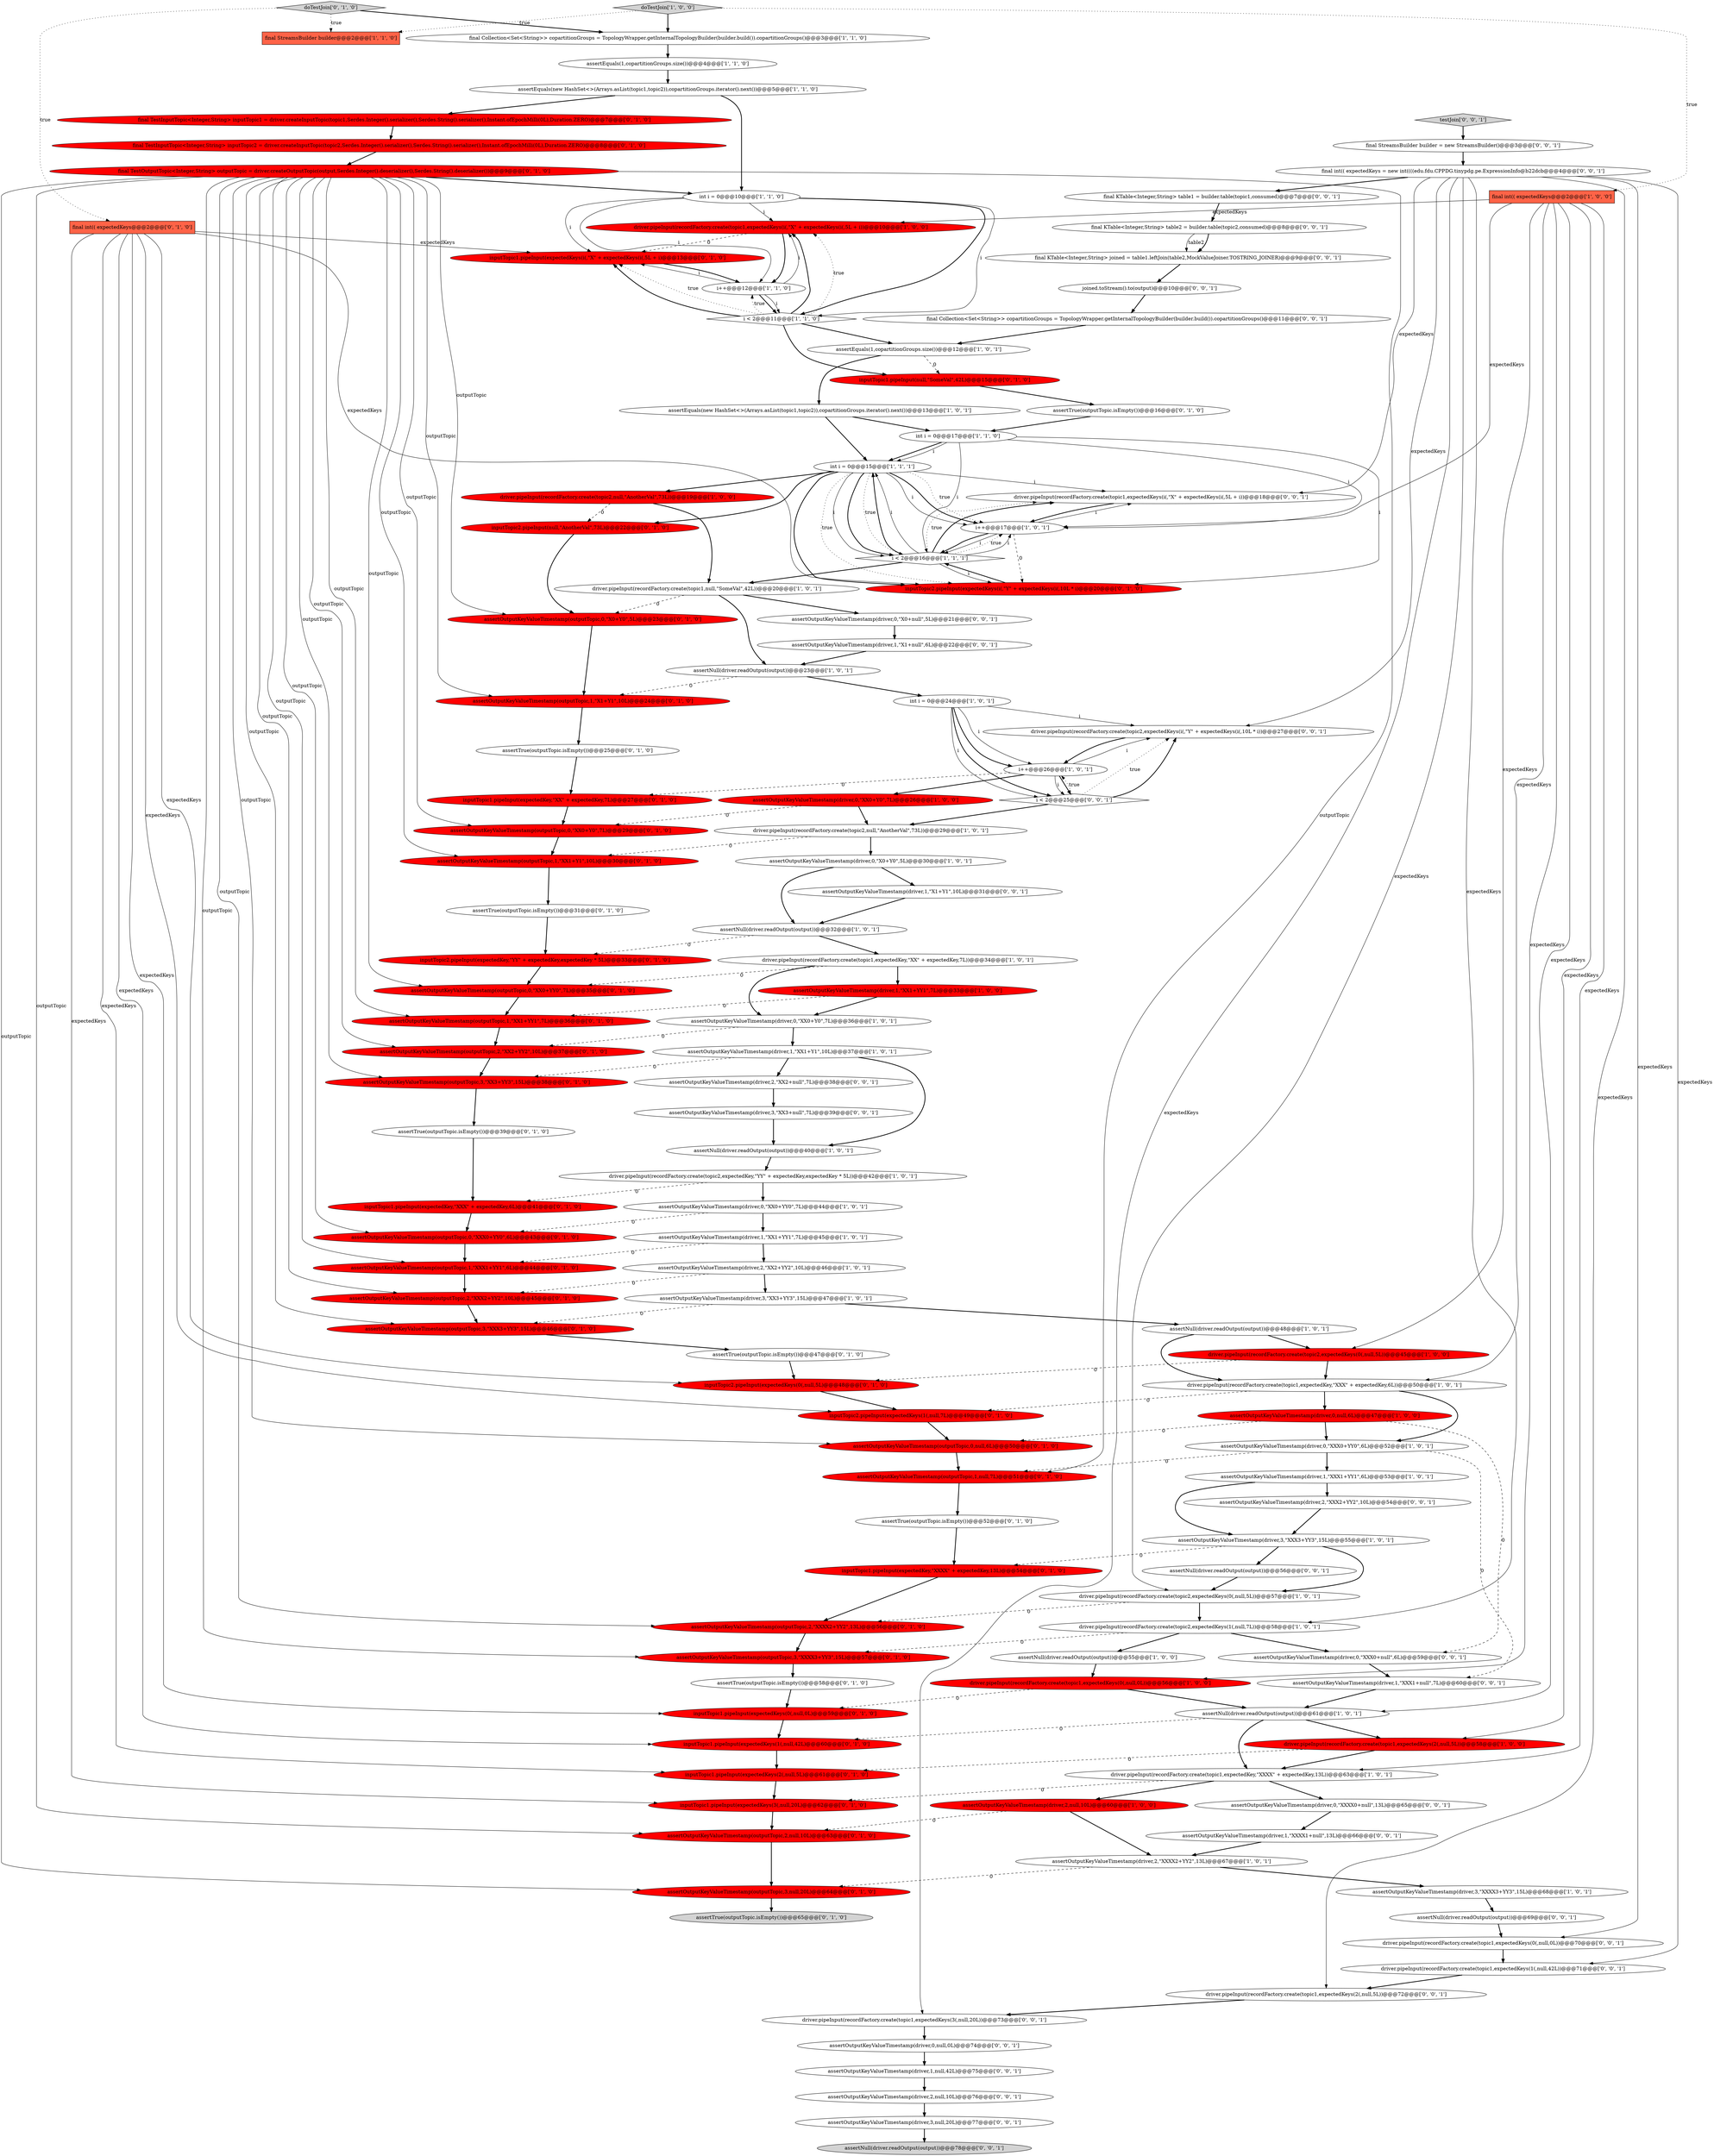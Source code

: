 digraph {
34 [style = filled, label = "assertOutputKeyValueTimestamp(driver,1,\"XX1+YY1\",7L)@@@45@@@['1', '0', '1']", fillcolor = white, shape = ellipse image = "AAA0AAABBB1BBB"];
35 [style = filled, label = "int i = 0@@@24@@@['1', '0', '1']", fillcolor = white, shape = ellipse image = "AAA0AAABBB1BBB"];
70 [style = filled, label = "assertOutputKeyValueTimestamp(outputTopic,1,null,7L)@@@51@@@['0', '1', '0']", fillcolor = red, shape = ellipse image = "AAA1AAABBB2BBB"];
124 [style = filled, label = "assertNull(driver.readOutput(output))@@@69@@@['0', '0', '1']", fillcolor = white, shape = ellipse image = "AAA0AAABBB3BBB"];
18 [style = filled, label = "assertNull(driver.readOutput(output))@@@32@@@['1', '0', '1']", fillcolor = white, shape = ellipse image = "AAA0AAABBB1BBB"];
92 [style = filled, label = "assertTrue(outputTopic.isEmpty())@@@39@@@['0', '1', '0']", fillcolor = white, shape = ellipse image = "AAA0AAABBB2BBB"];
31 [style = filled, label = "assertOutputKeyValueTimestamp(driver,0,\"XX0+Y0\",7L)@@@36@@@['1', '0', '1']", fillcolor = white, shape = ellipse image = "AAA0AAABBB1BBB"];
127 [style = filled, label = "assertOutputKeyValueTimestamp(driver,1,\"X1+null\",6L)@@@22@@@['0', '0', '1']", fillcolor = white, shape = ellipse image = "AAA0AAABBB3BBB"];
96 [style = filled, label = "assertTrue(outputTopic.isEmpty())@@@52@@@['0', '1', '0']", fillcolor = white, shape = ellipse image = "AAA0AAABBB2BBB"];
98 [style = filled, label = "final KTable<Integer,String> joined = table1.leftJoin(table2,MockValueJoiner.TOSTRING_JOINER)@@@9@@@['0', '0', '1']", fillcolor = white, shape = ellipse image = "AAA0AAABBB3BBB"];
44 [style = filled, label = "driver.pipeInput(recordFactory.create(topic1,expectedKeys(i(,\"X\" + expectedKeys(i(,5L + i))@@@10@@@['1', '0', '0']", fillcolor = red, shape = ellipse image = "AAA1AAABBB1BBB"];
32 [style = filled, label = "int i = 0@@@15@@@['1', '1', '1']", fillcolor = white, shape = ellipse image = "AAA0AAABBB1BBB"];
120 [style = filled, label = "joined.toStream().to(output)@@@10@@@['0', '0', '1']", fillcolor = white, shape = ellipse image = "AAA0AAABBB3BBB"];
101 [style = filled, label = "assertOutputKeyValueTimestamp(driver,0,\"XXX0+null\",6L)@@@59@@@['0', '0', '1']", fillcolor = white, shape = ellipse image = "AAA0AAABBB3BBB"];
50 [style = filled, label = "assertEquals(new HashSet<>(Arrays.asList(topic1,topic2)),copartitionGroups.iterator().next())@@@5@@@['1', '1', '0']", fillcolor = white, shape = ellipse image = "AAA0AAABBB1BBB"];
105 [style = filled, label = "final StreamsBuilder builder = new StreamsBuilder()@@@3@@@['0', '0', '1']", fillcolor = white, shape = ellipse image = "AAA0AAABBB3BBB"];
10 [style = filled, label = "assertEquals(1,copartitionGroups.size())@@@4@@@['1', '1', '0']", fillcolor = white, shape = ellipse image = "AAA0AAABBB1BBB"];
23 [style = filled, label = "driver.pipeInput(recordFactory.create(topic2,expectedKeys(0(,null,5L))@@@45@@@['1', '0', '0']", fillcolor = red, shape = ellipse image = "AAA1AAABBB1BBB"];
53 [style = filled, label = "inputTopic1.pipeInput(expectedKeys(i(,\"X\" + expectedKeys(i(,5L + i)@@@13@@@['0', '1', '0']", fillcolor = red, shape = ellipse image = "AAA1AAABBB2BBB"];
113 [style = filled, label = "assertOutputKeyValueTimestamp(driver,2,null,10L)@@@76@@@['0', '0', '1']", fillcolor = white, shape = ellipse image = "AAA0AAABBB3BBB"];
80 [style = filled, label = "inputTopic2.pipeInput(expectedKey,\"YY\" + expectedKey,expectedKey * 5L)@@@33@@@['0', '1', '0']", fillcolor = red, shape = ellipse image = "AAA1AAABBB2BBB"];
112 [style = filled, label = "assertOutputKeyValueTimestamp(driver,1,\"X1+Y1\",10L)@@@31@@@['0', '0', '1']", fillcolor = white, shape = ellipse image = "AAA0AAABBB3BBB"];
17 [style = filled, label = "driver.pipeInput(recordFactory.create(topic2,expectedKeys(0(,null,5L))@@@57@@@['1', '0', '1']", fillcolor = white, shape = ellipse image = "AAA0AAABBB1BBB"];
16 [style = filled, label = "assertOutputKeyValueTimestamp(driver,0,null,6L)@@@47@@@['1', '0', '0']", fillcolor = red, shape = ellipse image = "AAA1AAABBB1BBB"];
64 [style = filled, label = "assertTrue(outputTopic.isEmpty())@@@16@@@['0', '1', '0']", fillcolor = white, shape = ellipse image = "AAA0AAABBB2BBB"];
107 [style = filled, label = "assertOutputKeyValueTimestamp(driver,0,null,0L)@@@74@@@['0', '0', '1']", fillcolor = white, shape = ellipse image = "AAA0AAABBB3BBB"];
7 [style = filled, label = "int i = 0@@@17@@@['1', '1', '0']", fillcolor = white, shape = ellipse image = "AAA0AAABBB1BBB"];
119 [style = filled, label = "driver.pipeInput(recordFactory.create(topic2,expectedKeys(i(,\"Y\" + expectedKeys(i(,10L * i))@@@27@@@['0', '0', '1']", fillcolor = white, shape = ellipse image = "AAA0AAABBB3BBB"];
60 [style = filled, label = "assertOutputKeyValueTimestamp(outputTopic,3,\"XXX3+YY3\",15L)@@@46@@@['0', '1', '0']", fillcolor = red, shape = ellipse image = "AAA1AAABBB2BBB"];
115 [style = filled, label = "assertOutputKeyValueTimestamp(driver,1,\"XXX1+null\",7L)@@@60@@@['0', '0', '1']", fillcolor = white, shape = ellipse image = "AAA0AAABBB3BBB"];
1 [style = filled, label = "doTestJoin['1', '0', '0']", fillcolor = lightgray, shape = diamond image = "AAA0AAABBB1BBB"];
36 [style = filled, label = "assertOutputKeyValueTimestamp(driver,0,\"XX0+Y0\",7L)@@@26@@@['1', '0', '0']", fillcolor = red, shape = ellipse image = "AAA1AAABBB1BBB"];
94 [style = filled, label = "assertOutputKeyValueTimestamp(outputTopic,1,\"XXX1+YY1\",6L)@@@44@@@['0', '1', '0']", fillcolor = red, shape = ellipse image = "AAA1AAABBB2BBB"];
99 [style = filled, label = "final KTable<Integer,String> table2 = builder.table(topic2,consumed)@@@8@@@['0', '0', '1']", fillcolor = white, shape = ellipse image = "AAA0AAABBB3BBB"];
66 [style = filled, label = "final TestOutputTopic<Integer,String> outputTopic = driver.createOutputTopic(output,Serdes.Integer().deserializer(),Serdes.String().deserializer())@@@9@@@['0', '1', '0']", fillcolor = red, shape = ellipse image = "AAA1AAABBB2BBB"];
87 [style = filled, label = "inputTopic1.pipeInput(expectedKey,\"XX\" + expectedKey,7L)@@@27@@@['0', '1', '0']", fillcolor = red, shape = ellipse image = "AAA1AAABBB2BBB"];
26 [style = filled, label = "driver.pipeInput(recordFactory.create(topic1,expectedKeys(2(,null,5L))@@@58@@@['1', '0', '0']", fillcolor = red, shape = ellipse image = "AAA1AAABBB1BBB"];
30 [style = filled, label = "assertEquals(1,copartitionGroups.size())@@@12@@@['1', '0', '1']", fillcolor = white, shape = ellipse image = "AAA0AAABBB1BBB"];
104 [style = filled, label = "assertOutputKeyValueTimestamp(driver,0,\"XXXX0+null\",13L)@@@65@@@['0', '0', '1']", fillcolor = white, shape = ellipse image = "AAA0AAABBB3BBB"];
13 [style = filled, label = "assertOutputKeyValueTimestamp(driver,3,\"XXXX3+YY3\",15L)@@@68@@@['1', '0', '1']", fillcolor = white, shape = ellipse image = "AAA0AAABBB1BBB"];
90 [style = filled, label = "assertOutputKeyValueTimestamp(outputTopic,0,\"XX0+YY0\",7L)@@@35@@@['0', '1', '0']", fillcolor = red, shape = ellipse image = "AAA1AAABBB2BBB"];
114 [style = filled, label = "final KTable<Integer,String> table1 = builder.table(topic1,consumed)@@@7@@@['0', '0', '1']", fillcolor = white, shape = ellipse image = "AAA0AAABBB3BBB"];
5 [style = filled, label = "i++@@@26@@@['1', '0', '1']", fillcolor = white, shape = ellipse image = "AAA0AAABBB1BBB"];
93 [style = filled, label = "inputTopic1.pipeInput(expectedKeys(2(,null,5L)@@@61@@@['0', '1', '0']", fillcolor = red, shape = ellipse image = "AAA1AAABBB2BBB"];
68 [style = filled, label = "assertOutputKeyValueTimestamp(outputTopic,1,\"XX1+YY1\",7L)@@@36@@@['0', '1', '0']", fillcolor = red, shape = ellipse image = "AAA1AAABBB2BBB"];
24 [style = filled, label = "assertOutputKeyValueTimestamp(driver,3,\"XXX3+YY3\",15L)@@@55@@@['1', '0', '1']", fillcolor = white, shape = ellipse image = "AAA0AAABBB1BBB"];
82 [style = filled, label = "inputTopic2.pipeInput(expectedKeys(1(,null,7L)@@@49@@@['0', '1', '0']", fillcolor = red, shape = ellipse image = "AAA1AAABBB2BBB"];
48 [style = filled, label = "i++@@@12@@@['1', '1', '0']", fillcolor = white, shape = ellipse image = "AAA0AAABBB1BBB"];
106 [style = filled, label = "assertNull(driver.readOutput(output))@@@78@@@['0', '0', '1']", fillcolor = lightgray, shape = ellipse image = "AAA0AAABBB3BBB"];
25 [style = filled, label = "driver.pipeInput(recordFactory.create(topic1,expectedKeys(0(,null,0L))@@@56@@@['1', '0', '0']", fillcolor = red, shape = ellipse image = "AAA1AAABBB1BBB"];
47 [style = filled, label = "assertNull(driver.readOutput(output))@@@23@@@['1', '0', '1']", fillcolor = white, shape = ellipse image = "AAA0AAABBB1BBB"];
84 [style = filled, label = "assertTrue(outputTopic.isEmpty())@@@47@@@['0', '1', '0']", fillcolor = white, shape = ellipse image = "AAA0AAABBB2BBB"];
118 [style = filled, label = "assertOutputKeyValueTimestamp(driver,2,\"XX2+null\",7L)@@@38@@@['0', '0', '1']", fillcolor = white, shape = ellipse image = "AAA0AAABBB3BBB"];
110 [style = filled, label = "final Collection<Set<String>> copartitionGroups = TopologyWrapper.getInternalTopologyBuilder(builder.build()).copartitionGroups()@@@11@@@['0', '0', '1']", fillcolor = white, shape = ellipse image = "AAA0AAABBB3BBB"];
89 [style = filled, label = "assertOutputKeyValueTimestamp(outputTopic,2,\"XXX2+YY2\",10L)@@@45@@@['0', '1', '0']", fillcolor = red, shape = ellipse image = "AAA1AAABBB2BBB"];
122 [style = filled, label = "driver.pipeInput(recordFactory.create(topic1,expectedKeys(2(,null,5L))@@@72@@@['0', '0', '1']", fillcolor = white, shape = ellipse image = "AAA0AAABBB3BBB"];
0 [style = filled, label = "driver.pipeInput(recordFactory.create(topic1,expectedKey,\"XXX\" + expectedKey,6L))@@@50@@@['1', '0', '1']", fillcolor = white, shape = ellipse image = "AAA0AAABBB1BBB"];
58 [style = filled, label = "inputTopic1.pipeInput(expectedKeys(3(,null,20L)@@@62@@@['0', '1', '0']", fillcolor = red, shape = ellipse image = "AAA1AAABBB2BBB"];
14 [style = filled, label = "assertEquals(new HashSet<>(Arrays.asList(topic1,topic2)),copartitionGroups.iterator().next())@@@13@@@['1', '0', '1']", fillcolor = white, shape = ellipse image = "AAA0AAABBB1BBB"];
72 [style = filled, label = "doTestJoin['0', '1', '0']", fillcolor = lightgray, shape = diamond image = "AAA0AAABBB2BBB"];
9 [style = filled, label = "driver.pipeInput(recordFactory.create(topic1,expectedKey,\"XX\" + expectedKey,7L))@@@34@@@['1', '0', '1']", fillcolor = white, shape = ellipse image = "AAA0AAABBB1BBB"];
74 [style = filled, label = "assertOutputKeyValueTimestamp(outputTopic,2,null,10L)@@@63@@@['0', '1', '0']", fillcolor = red, shape = ellipse image = "AAA1AAABBB2BBB"];
65 [style = filled, label = "assertOutputKeyValueTimestamp(outputTopic,0,\"X0+Y0\",5L)@@@23@@@['0', '1', '0']", fillcolor = red, shape = ellipse image = "AAA1AAABBB2BBB"];
102 [style = filled, label = "i < 2@@@25@@@['0', '0', '1']", fillcolor = white, shape = diamond image = "AAA0AAABBB3BBB"];
86 [style = filled, label = "assertTrue(outputTopic.isEmpty())@@@25@@@['0', '1', '0']", fillcolor = white, shape = ellipse image = "AAA0AAABBB2BBB"];
12 [style = filled, label = "assertOutputKeyValueTimestamp(driver,3,\"XX3+YY3\",15L)@@@47@@@['1', '0', '1']", fillcolor = white, shape = ellipse image = "AAA0AAABBB1BBB"];
4 [style = filled, label = "driver.pipeInput(recordFactory.create(topic1,null,\"SomeVal\",42L))@@@20@@@['1', '0', '1']", fillcolor = white, shape = ellipse image = "AAA0AAABBB1BBB"];
39 [style = filled, label = "assertOutputKeyValueTimestamp(driver,2,\"XX2+YY2\",10L)@@@46@@@['1', '0', '1']", fillcolor = white, shape = ellipse image = "AAA0AAABBB1BBB"];
83 [style = filled, label = "assertOutputKeyValueTimestamp(outputTopic,0,\"XXX0+YY0\",6L)@@@43@@@['0', '1', '0']", fillcolor = red, shape = ellipse image = "AAA1AAABBB2BBB"];
3 [style = filled, label = "assertNull(driver.readOutput(output))@@@40@@@['1', '0', '1']", fillcolor = white, shape = ellipse image = "AAA0AAABBB1BBB"];
76 [style = filled, label = "assertTrue(outputTopic.isEmpty())@@@65@@@['0', '1', '0']", fillcolor = lightgray, shape = ellipse image = "AAA0AAABBB2BBB"];
121 [style = filled, label = "driver.pipeInput(recordFactory.create(topic1,expectedKeys(0(,null,0L))@@@70@@@['0', '0', '1']", fillcolor = white, shape = ellipse image = "AAA0AAABBB3BBB"];
49 [style = filled, label = "i < 2@@@11@@@['1', '1', '0']", fillcolor = white, shape = diamond image = "AAA0AAABBB1BBB"];
51 [style = filled, label = "driver.pipeInput(recordFactory.create(topic2,null,\"AnotherVal\",73L))@@@19@@@['1', '0', '0']", fillcolor = red, shape = ellipse image = "AAA1AAABBB1BBB"];
117 [style = filled, label = "assertOutputKeyValueTimestamp(driver,1,\"XXXX1+null\",13L)@@@66@@@['0', '0', '1']", fillcolor = white, shape = ellipse image = "AAA0AAABBB3BBB"];
116 [style = filled, label = "assertOutputKeyValueTimestamp(driver,0,\"X0+null\",5L)@@@21@@@['0', '0', '1']", fillcolor = white, shape = ellipse image = "AAA0AAABBB3BBB"];
29 [style = filled, label = "assertOutputKeyValueTimestamp(driver,0,\"X0+Y0\",5L)@@@30@@@['1', '0', '1']", fillcolor = white, shape = ellipse image = "AAA0AAABBB1BBB"];
37 [style = filled, label = "assertOutputKeyValueTimestamp(driver,2,\"XXXX2+YY2\",13L)@@@67@@@['1', '0', '1']", fillcolor = white, shape = ellipse image = "AAA0AAABBB1BBB"];
41 [style = filled, label = "driver.pipeInput(recordFactory.create(topic2,null,\"AnotherVal\",73L))@@@29@@@['1', '0', '1']", fillcolor = white, shape = ellipse image = "AAA0AAABBB1BBB"];
40 [style = filled, label = "assertNull(driver.readOutput(output))@@@61@@@['1', '0', '1']", fillcolor = white, shape = ellipse image = "AAA0AAABBB1BBB"];
77 [style = filled, label = "assertTrue(outputTopic.isEmpty())@@@58@@@['0', '1', '0']", fillcolor = white, shape = ellipse image = "AAA0AAABBB2BBB"];
109 [style = filled, label = "assertOutputKeyValueTimestamp(driver,2,\"XXX2+YY2\",10L)@@@54@@@['0', '0', '1']", fillcolor = white, shape = ellipse image = "AAA0AAABBB3BBB"];
8 [style = filled, label = "assertOutputKeyValueTimestamp(driver,2,null,10L)@@@60@@@['1', '0', '0']", fillcolor = red, shape = ellipse image = "AAA1AAABBB1BBB"];
126 [style = filled, label = "driver.pipeInput(recordFactory.create(topic1,expectedKeys(i(,\"X\" + expectedKeys(i(,5L + i))@@@18@@@['0', '0', '1']", fillcolor = white, shape = ellipse image = "AAA0AAABBB3BBB"];
128 [style = filled, label = "final int(( expectedKeys = new int((((edu.fdu.CPPDG.tinypdg.pe.ExpressionInfo@b22dcb@@@4@@@['0', '0', '1']", fillcolor = white, shape = ellipse image = "AAA0AAABBB3BBB"];
81 [style = filled, label = "assertOutputKeyValueTimestamp(outputTopic,1,\"XX1+Y1\",10L)@@@30@@@['0', '1', '0']", fillcolor = red, shape = ellipse image = "AAA1AAABBB2BBB"];
103 [style = filled, label = "assertNull(driver.readOutput(output))@@@56@@@['0', '0', '1']", fillcolor = white, shape = ellipse image = "AAA0AAABBB3BBB"];
71 [style = filled, label = "assertOutputKeyValueTimestamp(outputTopic,0,\"XX0+Y0\",7L)@@@29@@@['0', '1', '0']", fillcolor = red, shape = ellipse image = "AAA1AAABBB2BBB"];
85 [style = filled, label = "inputTopic2.pipeInput(expectedKeys(0(,null,5L)@@@48@@@['0', '1', '0']", fillcolor = red, shape = ellipse image = "AAA1AAABBB2BBB"];
22 [style = filled, label = "final int(( expectedKeys@@@2@@@['1', '0', '0']", fillcolor = tomato, shape = box image = "AAA0AAABBB1BBB"];
79 [style = filled, label = "inputTopic1.pipeInput(expectedKeys(1(,null,42L)@@@60@@@['0', '1', '0']", fillcolor = red, shape = ellipse image = "AAA1AAABBB2BBB"];
108 [style = filled, label = "assertOutputKeyValueTimestamp(driver,1,null,42L)@@@75@@@['0', '0', '1']", fillcolor = white, shape = ellipse image = "AAA0AAABBB3BBB"];
20 [style = filled, label = "driver.pipeInput(recordFactory.create(topic1,expectedKey,\"XXXX\" + expectedKey,13L))@@@63@@@['1', '0', '1']", fillcolor = white, shape = ellipse image = "AAA0AAABBB1BBB"];
56 [style = filled, label = "inputTopic2.pipeInput(expectedKeys(i(,\"Y\" + expectedKeys(i(,10L * i)@@@20@@@['0', '1', '0']", fillcolor = red, shape = ellipse image = "AAA1AAABBB2BBB"];
69 [style = filled, label = "assertOutputKeyValueTimestamp(outputTopic,3,\"XX3+YY3\",15L)@@@38@@@['0', '1', '0']", fillcolor = red, shape = ellipse image = "AAA1AAABBB2BBB"];
28 [style = filled, label = "final StreamsBuilder builder@@@2@@@['1', '1', '0']", fillcolor = tomato, shape = box image = "AAA0AAABBB1BBB"];
33 [style = filled, label = "int i = 0@@@10@@@['1', '1', '0']", fillcolor = white, shape = ellipse image = "AAA0AAABBB1BBB"];
27 [style = filled, label = "i < 2@@@16@@@['1', '1', '1']", fillcolor = white, shape = diamond image = "AAA0AAABBB1BBB"];
67 [style = filled, label = "inputTopic1.pipeInput(expectedKey,\"XXX\" + expectedKey,6L)@@@41@@@['0', '1', '0']", fillcolor = red, shape = ellipse image = "AAA1AAABBB2BBB"];
75 [style = filled, label = "final int(( expectedKeys@@@2@@@['0', '1', '0']", fillcolor = tomato, shape = box image = "AAA0AAABBB2BBB"];
38 [style = filled, label = "assertNull(driver.readOutput(output))@@@55@@@['1', '0', '0']", fillcolor = white, shape = ellipse image = "AAA0AAABBB1BBB"];
88 [style = filled, label = "assertTrue(outputTopic.isEmpty())@@@31@@@['0', '1', '0']", fillcolor = white, shape = ellipse image = "AAA0AAABBB2BBB"];
123 [style = filled, label = "driver.pipeInput(recordFactory.create(topic1,expectedKeys(1(,null,42L))@@@71@@@['0', '0', '1']", fillcolor = white, shape = ellipse image = "AAA0AAABBB3BBB"];
52 [style = filled, label = "inputTopic1.pipeInput(expectedKey,\"XXXX\" + expectedKey,13L)@@@54@@@['0', '1', '0']", fillcolor = red, shape = ellipse image = "AAA1AAABBB2BBB"];
46 [style = filled, label = "assertOutputKeyValueTimestamp(driver,0,\"XX0+YY0\",7L)@@@44@@@['1', '0', '1']", fillcolor = white, shape = ellipse image = "AAA0AAABBB1BBB"];
45 [style = filled, label = "assertOutputKeyValueTimestamp(driver,1,\"XX1+YY1\",7L)@@@33@@@['1', '0', '0']", fillcolor = red, shape = ellipse image = "AAA1AAABBB1BBB"];
21 [style = filled, label = "driver.pipeInput(recordFactory.create(topic2,expectedKey,\"YY\" + expectedKey,expectedKey * 5L))@@@42@@@['1', '0', '1']", fillcolor = white, shape = ellipse image = "AAA0AAABBB1BBB"];
43 [style = filled, label = "assertOutputKeyValueTimestamp(driver,0,\"XXX0+YY0\",6L)@@@52@@@['1', '0', '1']", fillcolor = white, shape = ellipse image = "AAA0AAABBB1BBB"];
11 [style = filled, label = "final Collection<Set<String>> copartitionGroups = TopologyWrapper.getInternalTopologyBuilder(builder.build()).copartitionGroups()@@@3@@@['1', '1', '0']", fillcolor = white, shape = ellipse image = "AAA0AAABBB1BBB"];
111 [style = filled, label = "testJoin['0', '0', '1']", fillcolor = lightgray, shape = diamond image = "AAA0AAABBB3BBB"];
61 [style = filled, label = "inputTopic2.pipeInput(null,\"AnotherVal\",73L)@@@22@@@['0', '1', '0']", fillcolor = red, shape = ellipse image = "AAA1AAABBB2BBB"];
2 [style = filled, label = "assertOutputKeyValueTimestamp(driver,1,\"XX1+Y1\",10L)@@@37@@@['1', '0', '1']", fillcolor = white, shape = ellipse image = "AAA0AAABBB1BBB"];
91 [style = filled, label = "assertOutputKeyValueTimestamp(outputTopic,2,\"XXXX2+YY2\",13L)@@@56@@@['0', '1', '0']", fillcolor = red, shape = ellipse image = "AAA1AAABBB2BBB"];
19 [style = filled, label = "driver.pipeInput(recordFactory.create(topic2,expectedKeys(1(,null,7L))@@@58@@@['1', '0', '1']", fillcolor = white, shape = ellipse image = "AAA0AAABBB1BBB"];
42 [style = filled, label = "assertNull(driver.readOutput(output))@@@48@@@['1', '0', '1']", fillcolor = white, shape = ellipse image = "AAA0AAABBB1BBB"];
62 [style = filled, label = "assertOutputKeyValueTimestamp(outputTopic,3,\"XXXX3+YY3\",15L)@@@57@@@['0', '1', '0']", fillcolor = red, shape = ellipse image = "AAA1AAABBB2BBB"];
6 [style = filled, label = "assertOutputKeyValueTimestamp(driver,1,\"XXX1+YY1\",6L)@@@53@@@['1', '0', '1']", fillcolor = white, shape = ellipse image = "AAA0AAABBB1BBB"];
59 [style = filled, label = "assertOutputKeyValueTimestamp(outputTopic,3,null,20L)@@@64@@@['0', '1', '0']", fillcolor = red, shape = ellipse image = "AAA1AAABBB2BBB"];
100 [style = filled, label = "assertOutputKeyValueTimestamp(driver,3,\"XX3+null\",7L)@@@39@@@['0', '0', '1']", fillcolor = white, shape = ellipse image = "AAA0AAABBB3BBB"];
57 [style = filled, label = "inputTopic1.pipeInput(null,\"SomeVal\",42L)@@@15@@@['0', '1', '0']", fillcolor = red, shape = ellipse image = "AAA1AAABBB2BBB"];
15 [style = filled, label = "i++@@@17@@@['1', '0', '1']", fillcolor = white, shape = ellipse image = "AAA0AAABBB1BBB"];
54 [style = filled, label = "final TestInputTopic<Integer,String> inputTopic1 = driver.createInputTopic(topic1,Serdes.Integer().serializer(),Serdes.String().serializer(),Instant.ofEpochMilli(0L),Duration.ZERO)@@@7@@@['0', '1', '0']", fillcolor = red, shape = ellipse image = "AAA1AAABBB2BBB"];
78 [style = filled, label = "assertOutputKeyValueTimestamp(outputTopic,1,\"X1+Y1\",10L)@@@24@@@['0', '1', '0']", fillcolor = red, shape = ellipse image = "AAA1AAABBB2BBB"];
95 [style = filled, label = "assertOutputKeyValueTimestamp(outputTopic,2,\"XX2+YY2\",10L)@@@37@@@['0', '1', '0']", fillcolor = red, shape = ellipse image = "AAA1AAABBB2BBB"];
73 [style = filled, label = "inputTopic1.pipeInput(expectedKeys(0(,null,0L)@@@59@@@['0', '1', '0']", fillcolor = red, shape = ellipse image = "AAA1AAABBB2BBB"];
63 [style = filled, label = "final TestInputTopic<Integer,String> inputTopic2 = driver.createInputTopic(topic2,Serdes.Integer().serializer(),Serdes.String().serializer(),Instant.ofEpochMilli(0L),Duration.ZERO)@@@8@@@['0', '1', '0']", fillcolor = red, shape = ellipse image = "AAA1AAABBB2BBB"];
55 [style = filled, label = "assertOutputKeyValueTimestamp(outputTopic,0,null,6L)@@@50@@@['0', '1', '0']", fillcolor = red, shape = ellipse image = "AAA1AAABBB2BBB"];
97 [style = filled, label = "driver.pipeInput(recordFactory.create(topic1,expectedKeys(3(,null,20L))@@@73@@@['0', '0', '1']", fillcolor = white, shape = ellipse image = "AAA0AAABBB3BBB"];
125 [style = filled, label = "assertOutputKeyValueTimestamp(driver,3,null,20L)@@@77@@@['0', '0', '1']", fillcolor = white, shape = ellipse image = "AAA0AAABBB3BBB"];
5->102 [style = solid, label="i"];
42->23 [style = bold, label=""];
7->32 [style = bold, label=""];
111->105 [style = bold, label=""];
66->65 [style = solid, label="outputTopic"];
27->32 [style = bold, label=""];
128->17 [style = solid, label="expectedKeys"];
68->95 [style = bold, label=""];
22->0 [style = solid, label="expectedKeys"];
46->34 [style = bold, label=""];
72->75 [style = dotted, label="true"];
102->5 [style = dotted, label="true"];
66->95 [style = solid, label="outputTopic"];
128->97 [style = solid, label="expectedKeys"];
31->95 [style = dashed, label="0"];
32->126 [style = solid, label="i"];
54->63 [style = bold, label=""];
22->20 [style = solid, label="expectedKeys"];
75->93 [style = solid, label="expectedKeys"];
66->69 [style = solid, label="outputTopic"];
56->27 [style = bold, label=""];
128->121 [style = solid, label="expectedKeys"];
99->98 [style = solid, label="table2"];
12->42 [style = bold, label=""];
7->15 [style = solid, label="i"];
40->20 [style = bold, label=""];
22->23 [style = solid, label="expectedKeys"];
48->53 [style = solid, label="i"];
45->31 [style = bold, label=""];
27->15 [style = dotted, label="true"];
121->123 [style = bold, label=""];
15->126 [style = solid, label="i"];
110->30 [style = bold, label=""];
0->82 [style = dashed, label="0"];
29->18 [style = bold, label=""];
14->7 [style = bold, label=""];
66->90 [style = solid, label="outputTopic"];
21->46 [style = bold, label=""];
63->66 [style = bold, label=""];
62->77 [style = bold, label=""];
26->93 [style = dashed, label="0"];
128->123 [style = solid, label="expectedKeys"];
109->24 [style = bold, label=""];
27->126 [style = bold, label=""];
88->80 [style = bold, label=""];
33->53 [style = solid, label="i"];
72->11 [style = bold, label=""];
24->17 [style = bold, label=""];
119->5 [style = bold, label=""];
113->125 [style = bold, label=""];
24->52 [style = dashed, label="0"];
16->43 [style = bold, label=""];
8->74 [style = dashed, label="0"];
30->14 [style = bold, label=""];
40->26 [style = bold, label=""];
85->82 [style = bold, label=""];
69->92 [style = bold, label=""];
90->68 [style = bold, label=""];
51->61 [style = dashed, label="0"];
39->89 [style = dashed, label="0"];
50->54 [style = bold, label=""];
5->119 [style = solid, label="i"];
5->36 [style = bold, label=""];
99->98 [style = bold, label=""];
75->82 [style = solid, label="expectedKeys"];
19->62 [style = dashed, label="0"];
66->33 [style = bold, label=""];
20->58 [style = dashed, label="0"];
25->40 [style = bold, label=""];
37->59 [style = dashed, label="0"];
53->48 [style = bold, label=""];
49->48 [style = dotted, label="true"];
35->119 [style = solid, label="i"];
74->59 [style = bold, label=""];
32->15 [style = dotted, label="true"];
10->50 [style = bold, label=""];
32->61 [style = bold, label=""];
32->56 [style = bold, label=""];
108->113 [style = bold, label=""];
2->118 [style = bold, label=""];
66->71 [style = solid, label="outputTopic"];
48->49 [style = bold, label=""];
33->44 [style = solid, label="i"];
66->94 [style = solid, label="outputTopic"];
20->104 [style = bold, label=""];
35->5 [style = solid, label="i"];
94->89 [style = bold, label=""];
36->41 [style = bold, label=""];
66->78 [style = solid, label="outputTopic"];
116->127 [style = bold, label=""];
12->60 [style = dashed, label="0"];
35->102 [style = bold, label=""];
48->44 [style = solid, label="i"];
117->37 [style = bold, label=""];
1->22 [style = dotted, label="true"];
4->65 [style = dashed, label="0"];
49->53 [style = dotted, label="true"];
43->115 [style = dashed, label="0"];
13->124 [style = bold, label=""];
72->28 [style = dotted, label="true"];
24->103 [style = bold, label=""];
31->2 [style = bold, label=""];
73->79 [style = bold, label=""];
46->83 [style = dashed, label="0"];
22->44 [style = solid, label="expectedKeys"];
92->67 [style = bold, label=""];
5->102 [style = bold, label=""];
80->90 [style = bold, label=""];
78->86 [style = bold, label=""];
1->11 [style = bold, label=""];
65->78 [style = bold, label=""];
101->115 [style = bold, label=""];
16->101 [style = dashed, label="0"];
35->5 [style = bold, label=""];
89->60 [style = bold, label=""];
66->91 [style = solid, label="outputTopic"];
20->8 [style = bold, label=""];
21->67 [style = dashed, label="0"];
103->17 [style = bold, label=""];
49->44 [style = dotted, label="true"];
128->126 [style = solid, label="expectedKeys"];
15->27 [style = solid, label="i"];
66->74 [style = solid, label="outputTopic"];
128->122 [style = solid, label="expectedKeys"];
2->69 [style = dashed, label="0"];
75->73 [style = solid, label="expectedKeys"];
18->9 [style = bold, label=""];
7->27 [style = solid, label="i"];
75->56 [style = solid, label="expectedKeys"];
39->12 [style = bold, label=""];
38->25 [style = bold, label=""];
87->71 [style = bold, label=""];
128->19 [style = solid, label="expectedKeys"];
112->18 [style = bold, label=""];
25->73 [style = dashed, label="0"];
37->13 [style = bold, label=""];
4->47 [style = bold, label=""];
19->38 [style = bold, label=""];
127->47 [style = bold, label=""];
32->51 [style = bold, label=""];
26->20 [style = bold, label=""];
102->119 [style = bold, label=""];
1->28 [style = dotted, label="true"];
102->41 [style = bold, label=""];
66->81 [style = solid, label="outputTopic"];
95->69 [style = bold, label=""];
0->16 [style = bold, label=""];
41->81 [style = dashed, label="0"];
120->110 [style = bold, label=""];
71->81 [style = bold, label=""];
32->15 [style = solid, label="i"];
51->4 [style = bold, label=""];
61->65 [style = bold, label=""];
77->73 [style = bold, label=""];
128->114 [style = bold, label=""];
9->31 [style = bold, label=""];
122->97 [style = bold, label=""];
44->53 [style = dashed, label="0"];
2->3 [style = bold, label=""];
49->44 [style = bold, label=""];
0->43 [style = bold, label=""];
4->116 [style = bold, label=""];
96->52 [style = bold, label=""];
9->90 [style = dashed, label="0"];
33->48 [style = solid, label="i"];
22->15 [style = solid, label="expectedKeys"];
27->15 [style = solid, label="i"];
32->27 [style = solid, label="i"];
6->24 [style = bold, label=""];
60->84 [style = bold, label=""];
114->99 [style = bold, label=""];
66->83 [style = solid, label="outputTopic"];
32->27 [style = bold, label=""];
30->57 [style = dashed, label="0"];
18->80 [style = dashed, label="0"];
23->85 [style = dashed, label="0"];
104->117 [style = bold, label=""];
40->79 [style = dashed, label="0"];
22->40 [style = solid, label="expectedKeys"];
23->0 [style = bold, label=""];
33->49 [style = solid, label="i"];
42->0 [style = bold, label=""];
128->119 [style = solid, label="expectedKeys"];
43->70 [style = dashed, label="0"];
55->70 [style = bold, label=""];
48->49 [style = solid, label="i"];
52->91 [style = bold, label=""];
83->94 [style = bold, label=""];
75->79 [style = solid, label="expectedKeys"];
84->85 [style = bold, label=""];
49->30 [style = bold, label=""];
11->10 [style = bold, label=""];
58->74 [style = bold, label=""];
118->100 [style = bold, label=""];
34->39 [style = bold, label=""];
66->68 [style = solid, label="outputTopic"];
34->94 [style = dashed, label="0"];
3->21 [style = bold, label=""];
82->55 [style = bold, label=""];
50->33 [style = bold, label=""];
8->37 [style = bold, label=""];
59->76 [style = bold, label=""];
33->49 [style = bold, label=""];
75->53 [style = solid, label="expectedKeys"];
67->83 [style = bold, label=""];
70->96 [style = bold, label=""];
27->56 [style = solid, label="i"];
14->32 [style = bold, label=""];
5->87 [style = dashed, label="0"];
75->58 [style = solid, label="expectedKeys"];
66->89 [style = solid, label="outputTopic"];
27->126 [style = dotted, label="true"];
124->121 [style = bold, label=""];
36->71 [style = dashed, label="0"];
66->62 [style = solid, label="outputTopic"];
7->32 [style = solid, label="i"];
57->64 [style = bold, label=""];
107->108 [style = bold, label=""];
98->120 [style = bold, label=""];
93->58 [style = bold, label=""];
41->29 [style = bold, label=""];
7->56 [style = solid, label="i"];
125->106 [style = bold, label=""];
29->112 [style = bold, label=""];
105->128 [style = bold, label=""];
19->101 [style = bold, label=""];
47->35 [style = bold, label=""];
66->55 [style = solid, label="outputTopic"];
22->25 [style = solid, label="expectedKeys"];
91->62 [style = bold, label=""];
17->19 [style = bold, label=""];
123->122 [style = bold, label=""];
43->6 [style = bold, label=""];
15->56 [style = dashed, label="0"];
86->87 [style = bold, label=""];
81->88 [style = bold, label=""];
49->53 [style = bold, label=""];
75->85 [style = solid, label="expectedKeys"];
97->107 [style = bold, label=""];
64->7 [style = bold, label=""];
27->4 [style = bold, label=""];
32->27 [style = dotted, label="true"];
66->60 [style = solid, label="outputTopic"];
100->3 [style = bold, label=""];
47->78 [style = dashed, label="0"];
27->32 [style = solid, label="i"];
44->48 [style = bold, label=""];
9->45 [style = bold, label=""];
32->56 [style = dotted, label="true"];
35->102 [style = solid, label="i"];
32->15 [style = bold, label=""];
45->68 [style = dashed, label="0"];
126->15 [style = bold, label=""];
49->57 [style = bold, label=""];
115->40 [style = bold, label=""];
16->55 [style = dashed, label="0"];
66->70 [style = solid, label="outputTopic"];
22->26 [style = solid, label="expectedKeys"];
15->27 [style = bold, label=""];
79->93 [style = bold, label=""];
102->119 [style = dotted, label="true"];
66->59 [style = solid, label="outputTopic"];
6->109 [style = bold, label=""];
17->91 [style = dashed, label="0"];
}

